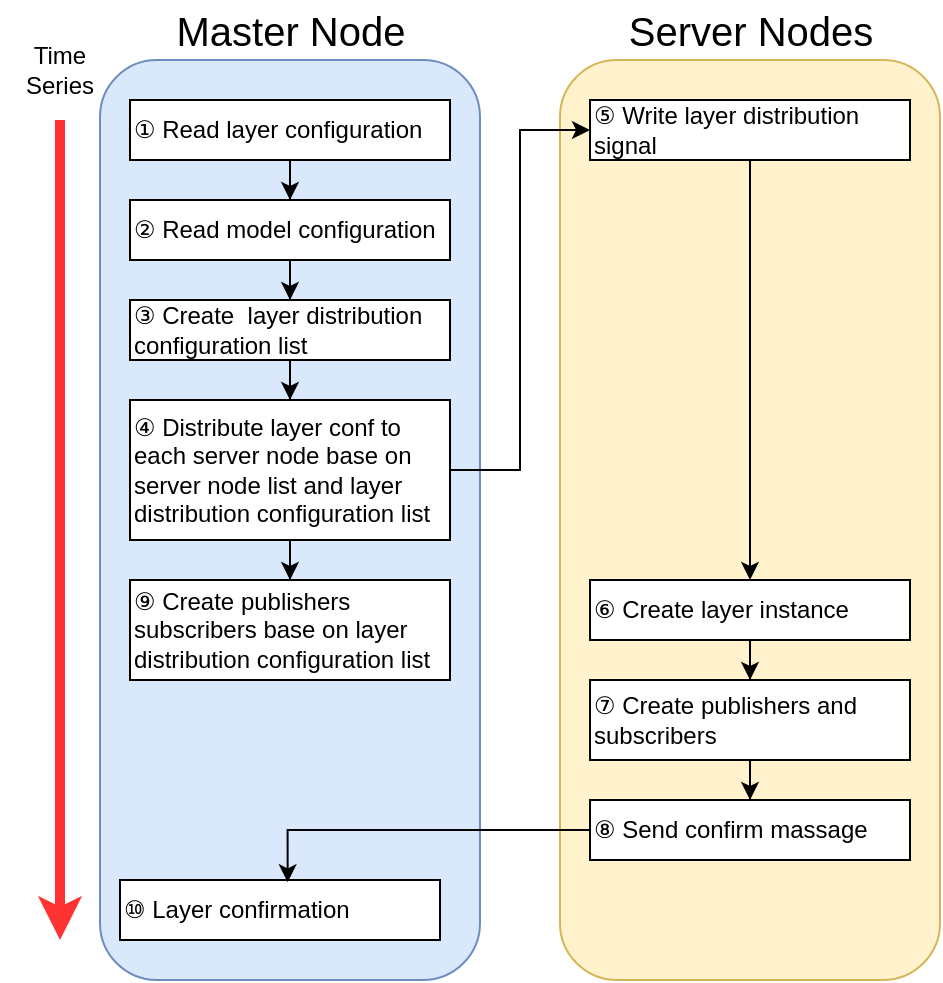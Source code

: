 <mxfile version="21.2.1" type="device">
  <diagram name="Page-1" id="Vn31Phi38d548Jd6JGEV">
    <mxGraphModel dx="683" dy="449" grid="1" gridSize="10" guides="1" tooltips="1" connect="1" arrows="1" fold="1" page="1" pageScale="1" pageWidth="850" pageHeight="1100" math="0" shadow="0">
      <root>
        <mxCell id="0" />
        <mxCell id="1" parent="0" />
        <mxCell id="HSjvIxSosh0ikxAGgUQO-1" value="" style="rounded=1;whiteSpace=wrap;html=1;fillColor=#dae8fc;strokeColor=#6c8ebf;" parent="1" vertex="1">
          <mxGeometry x="50" y="30" width="190" height="460" as="geometry" />
        </mxCell>
        <mxCell id="HSjvIxSosh0ikxAGgUQO-3" value="" style="rounded=1;whiteSpace=wrap;html=1;fillColor=#fff2cc;strokeColor=#d6b656;" parent="1" vertex="1">
          <mxGeometry x="280" y="30" width="190" height="460" as="geometry" />
        </mxCell>
        <mxCell id="HSjvIxSosh0ikxAGgUQO-4" value="&lt;font style=&quot;font-size: 20px;&quot;&gt;Master Node&lt;/font&gt;" style="text;html=1;strokeColor=none;fillColor=none;align=center;verticalAlign=middle;whiteSpace=wrap;rounded=0;" parent="1" vertex="1">
          <mxGeometry x="82.5" width="125" height="30" as="geometry" />
        </mxCell>
        <mxCell id="HSjvIxSosh0ikxAGgUQO-5" value="&lt;font style=&quot;font-size: 20px;&quot;&gt;Server Nodes&lt;/font&gt;" style="text;html=1;strokeColor=none;fillColor=none;align=center;verticalAlign=middle;whiteSpace=wrap;rounded=0;" parent="1" vertex="1">
          <mxGeometry x="312.5" width="125" height="30" as="geometry" />
        </mxCell>
        <mxCell id="dOM9HWIBabcOR5BkwlwP-8" style="edgeStyle=orthogonalEdgeStyle;rounded=0;orthogonalLoop=1;jettySize=auto;html=1;entryX=0.5;entryY=0;entryDx=0;entryDy=0;" parent="1" source="HSjvIxSosh0ikxAGgUQO-7" target="dOM9HWIBabcOR5BkwlwP-1" edge="1">
          <mxGeometry relative="1" as="geometry" />
        </mxCell>
        <mxCell id="HSjvIxSosh0ikxAGgUQO-7" value="&lt;font style=&quot;font-size: 12px;&quot;&gt;①&amp;nbsp;Read layer configuration&lt;/font&gt;" style="rounded=0;whiteSpace=wrap;html=1;align=left;" parent="1" vertex="1">
          <mxGeometry x="65" y="50" width="160" height="30" as="geometry" />
        </mxCell>
        <mxCell id="HSjvIxSosh0ikxAGgUQO-9" value="&lt;font style=&quot;font-size: 12px;&quot;&gt;⑩&amp;nbsp;Layer confirmation&lt;/font&gt;" style="rounded=0;whiteSpace=wrap;html=1;align=left;" parent="1" vertex="1">
          <mxGeometry x="60" y="440" width="160" height="30" as="geometry" />
        </mxCell>
        <mxCell id="HSjvIxSosh0ikxAGgUQO-10" value="" style="endArrow=classic;html=1;rounded=0;strokeWidth=5;fillColor=#f8cecc;strokeColor=#FF3333;" parent="1" edge="1">
          <mxGeometry width="50" height="50" relative="1" as="geometry">
            <mxPoint x="30" y="60" as="sourcePoint" />
            <mxPoint x="30" y="470" as="targetPoint" />
          </mxGeometry>
        </mxCell>
        <mxCell id="HSjvIxSosh0ikxAGgUQO-11" value="Time Series" style="text;html=1;strokeColor=none;fillColor=none;align=center;verticalAlign=middle;whiteSpace=wrap;rounded=0;" parent="1" vertex="1">
          <mxGeometry y="20" width="60" height="30" as="geometry" />
        </mxCell>
        <mxCell id="dOM9HWIBabcOR5BkwlwP-10" style="edgeStyle=orthogonalEdgeStyle;rounded=0;orthogonalLoop=1;jettySize=auto;html=1;entryX=0.5;entryY=0;entryDx=0;entryDy=0;" parent="1" source="dOM9HWIBabcOR5BkwlwP-1" target="dOM9HWIBabcOR5BkwlwP-2" edge="1">
          <mxGeometry relative="1" as="geometry" />
        </mxCell>
        <mxCell id="dOM9HWIBabcOR5BkwlwP-1" value="&lt;font style=&quot;font-size: 12px;&quot;&gt;②&amp;nbsp;Read model configuration&lt;/font&gt;" style="rounded=0;whiteSpace=wrap;html=1;align=left;" parent="1" vertex="1">
          <mxGeometry x="65" y="100" width="160" height="30" as="geometry" />
        </mxCell>
        <mxCell id="dOM9HWIBabcOR5BkwlwP-11" style="edgeStyle=orthogonalEdgeStyle;rounded=0;orthogonalLoop=1;jettySize=auto;html=1;" parent="1" source="dOM9HWIBabcOR5BkwlwP-2" target="dOM9HWIBabcOR5BkwlwP-3" edge="1">
          <mxGeometry relative="1" as="geometry" />
        </mxCell>
        <mxCell id="dOM9HWIBabcOR5BkwlwP-2" value="&lt;font style=&quot;font-size: 12px;&quot;&gt;③ Create&amp;nbsp; layer distribution configuration list&lt;/font&gt;" style="rounded=0;whiteSpace=wrap;html=1;align=left;" parent="1" vertex="1">
          <mxGeometry x="65" y="150" width="160" height="30" as="geometry" />
        </mxCell>
        <mxCell id="dOM9HWIBabcOR5BkwlwP-12" style="edgeStyle=orthogonalEdgeStyle;rounded=0;orthogonalLoop=1;jettySize=auto;html=1;entryX=0;entryY=0.5;entryDx=0;entryDy=0;" parent="1" source="dOM9HWIBabcOR5BkwlwP-3" target="dOM9HWIBabcOR5BkwlwP-4" edge="1">
          <mxGeometry relative="1" as="geometry" />
        </mxCell>
        <mxCell id="4NC7xafMKUF_hPEPK5Oz-4" style="edgeStyle=orthogonalEdgeStyle;rounded=0;orthogonalLoop=1;jettySize=auto;html=1;entryX=0.5;entryY=0;entryDx=0;entryDy=0;" parent="1" source="dOM9HWIBabcOR5BkwlwP-3" target="4NC7xafMKUF_hPEPK5Oz-1" edge="1">
          <mxGeometry relative="1" as="geometry" />
        </mxCell>
        <mxCell id="dOM9HWIBabcOR5BkwlwP-3" value="&lt;font style=&quot;font-size: 12px;&quot;&gt;④&amp;nbsp;Distribute layer conf to each server node base on server node list and layer distribution configuration list&lt;/font&gt;" style="rounded=0;whiteSpace=wrap;html=1;align=left;" parent="1" vertex="1">
          <mxGeometry x="65" y="200" width="160" height="70" as="geometry" />
        </mxCell>
        <mxCell id="dOM9HWIBabcOR5BkwlwP-13" style="edgeStyle=orthogonalEdgeStyle;rounded=0;orthogonalLoop=1;jettySize=auto;html=1;" parent="1" source="dOM9HWIBabcOR5BkwlwP-4" target="dOM9HWIBabcOR5BkwlwP-5" edge="1">
          <mxGeometry relative="1" as="geometry" />
        </mxCell>
        <mxCell id="dOM9HWIBabcOR5BkwlwP-4" value="&lt;font style=&quot;font-size: 12px;&quot;&gt;⑤&amp;nbsp;Write layer distribution signal&lt;/font&gt;" style="rounded=0;whiteSpace=wrap;html=1;align=left;" parent="1" vertex="1">
          <mxGeometry x="295" y="50" width="160" height="30" as="geometry" />
        </mxCell>
        <mxCell id="4NC7xafMKUF_hPEPK5Oz-5" style="edgeStyle=orthogonalEdgeStyle;rounded=0;orthogonalLoop=1;jettySize=auto;html=1;entryX=0.5;entryY=0;entryDx=0;entryDy=0;" parent="1" source="dOM9HWIBabcOR5BkwlwP-5" target="4NC7xafMKUF_hPEPK5Oz-3" edge="1">
          <mxGeometry relative="1" as="geometry" />
        </mxCell>
        <mxCell id="dOM9HWIBabcOR5BkwlwP-5" value="&lt;font style=&quot;font-size: 12px;&quot;&gt;⑥&amp;nbsp;Create layer instance&lt;/font&gt;" style="rounded=0;whiteSpace=wrap;html=1;align=left;" parent="1" vertex="1">
          <mxGeometry x="295" y="290" width="160" height="30" as="geometry" />
        </mxCell>
        <mxCell id="dOM9HWIBabcOR5BkwlwP-15" style="edgeStyle=orthogonalEdgeStyle;rounded=0;orthogonalLoop=1;jettySize=auto;html=1;entryX=0.524;entryY=0.038;entryDx=0;entryDy=0;entryPerimeter=0;" parent="1" source="dOM9HWIBabcOR5BkwlwP-6" target="HSjvIxSosh0ikxAGgUQO-9" edge="1">
          <mxGeometry relative="1" as="geometry" />
        </mxCell>
        <mxCell id="dOM9HWIBabcOR5BkwlwP-6" value="&lt;font style=&quot;font-size: 12px;&quot;&gt;⑧&amp;nbsp;Send confirm massage&lt;/font&gt;" style="rounded=0;whiteSpace=wrap;html=1;align=left;" parent="1" vertex="1">
          <mxGeometry x="295" y="400" width="160" height="30" as="geometry" />
        </mxCell>
        <mxCell id="4NC7xafMKUF_hPEPK5Oz-1" value="&lt;font style=&quot;font-size: 12px;&quot;&gt;⑨ Create publishers subscribers base on&amp;nbsp;&lt;/font&gt;layer distribution configuration list" style="rounded=0;whiteSpace=wrap;html=1;align=left;" parent="1" vertex="1">
          <mxGeometry x="65" y="290" width="160" height="50" as="geometry" />
        </mxCell>
        <mxCell id="4NC7xafMKUF_hPEPK5Oz-6" style="edgeStyle=orthogonalEdgeStyle;rounded=0;orthogonalLoop=1;jettySize=auto;html=1;entryX=0.5;entryY=0;entryDx=0;entryDy=0;" parent="1" source="4NC7xafMKUF_hPEPK5Oz-3" target="dOM9HWIBabcOR5BkwlwP-6" edge="1">
          <mxGeometry relative="1" as="geometry" />
        </mxCell>
        <mxCell id="4NC7xafMKUF_hPEPK5Oz-3" value="&lt;font style=&quot;font-size: 12px;&quot;&gt;⑦ Create publishers and subscribers&lt;/font&gt;" style="rounded=0;whiteSpace=wrap;html=1;align=left;" parent="1" vertex="1">
          <mxGeometry x="295" y="340" width="160" height="40" as="geometry" />
        </mxCell>
      </root>
    </mxGraphModel>
  </diagram>
</mxfile>
